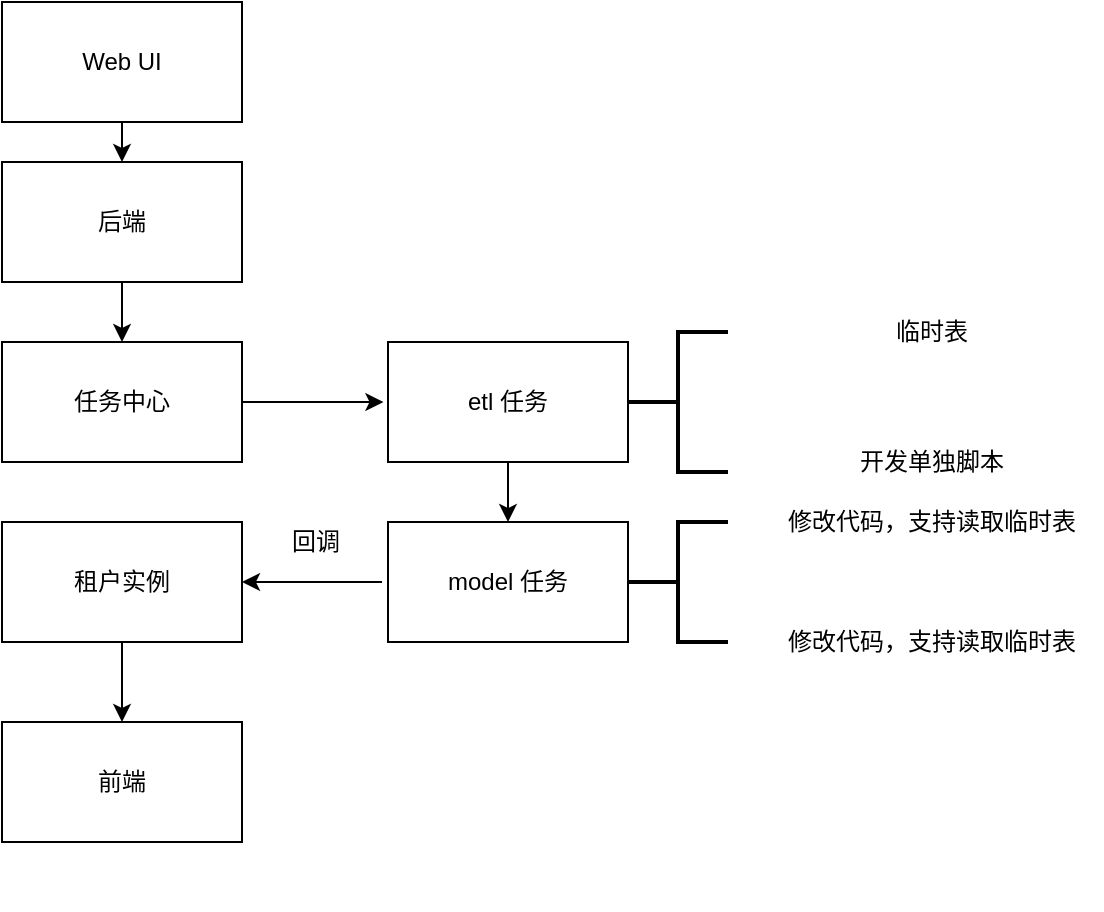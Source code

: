 <mxfile version="12.2.4"><diagram id="vPfJXe4J-cGTHJ7E4RiK"><mxGraphModel dx="876" dy="693" grid="1" gridSize="10" guides="1" tooltips="1" connect="1" arrows="1" fold="1" page="1" pageScale="1" pageWidth="827" pageHeight="1169" math="0" shadow="0"><root><mxCell id="0"/><mxCell id="1" parent="0"/><mxCell id="2" value="Web UI" style="rounded=0;whiteSpace=wrap;html=1;" vertex="1" parent="1"><mxGeometry x="220" y="20" width="120" height="60" as="geometry"/></mxCell><mxCell id="3" value="后端" style="rounded=0;whiteSpace=wrap;html=1;" vertex="1" parent="1"><mxGeometry x="220" y="100" width="120" height="60" as="geometry"/></mxCell><mxCell id="4" value="任务中心" style="rounded=0;whiteSpace=wrap;html=1;" vertex="1" parent="1"><mxGeometry x="220" y="190" width="120" height="60" as="geometry"/></mxCell><mxCell id="5" value="etl 任务" style="rounded=0;whiteSpace=wrap;html=1;" vertex="1" parent="1"><mxGeometry x="413" y="190" width="120" height="60" as="geometry"/></mxCell><mxCell id="6" value="model 任务" style="rounded=0;whiteSpace=wrap;html=1;" vertex="1" parent="1"><mxGeometry x="413" y="280" width="120" height="60" as="geometry"/></mxCell><mxCell id="7" value="租户实例" style="rounded=0;whiteSpace=wrap;html=1;" vertex="1" parent="1"><mxGeometry x="220" y="280" width="120" height="60" as="geometry"/></mxCell><mxCell id="8" value="前端" style="rounded=0;whiteSpace=wrap;html=1;" vertex="1" parent="1"><mxGeometry x="220" y="380" width="120" height="60" as="geometry"/></mxCell><mxCell id="9" value="" style="strokeWidth=2;html=1;shape=mxgraph.flowchart.annotation_2;align=left;labelPosition=right;pointerEvents=1;" vertex="1" parent="1"><mxGeometry x="533" y="185" width="50" height="70" as="geometry"/></mxCell><mxCell id="10" value="临时表" style="text;html=1;strokeColor=none;fillColor=none;align=center;verticalAlign=middle;whiteSpace=wrap;rounded=0;" vertex="1" parent="1"><mxGeometry x="600" y="175" width="170" height="20" as="geometry"/></mxCell><mxCell id="13" value="" style="endArrow=classic;html=1;" edge="1" parent="1" target="7"><mxGeometry width="50" height="50" relative="1" as="geometry"><mxPoint x="410" y="310" as="sourcePoint"/><mxPoint x="460" y="430" as="targetPoint"/></mxGeometry></mxCell><mxCell id="14" value="回调" style="text;html=1;strokeColor=none;fillColor=none;align=center;verticalAlign=middle;whiteSpace=wrap;rounded=0;" vertex="1" parent="1"><mxGeometry x="357" y="280" width="40" height="20" as="geometry"/></mxCell><mxCell id="15" value="" style="endArrow=classic;html=1;entryX=0.5;entryY=0;entryDx=0;entryDy=0;" edge="1" parent="1" source="7" target="8"><mxGeometry width="50" height="50" relative="1" as="geometry"><mxPoint x="220" y="510" as="sourcePoint"/><mxPoint x="270" y="460" as="targetPoint"/></mxGeometry></mxCell><mxCell id="16" value="" style="endArrow=classic;html=1;exitX=0.5;exitY=1;exitDx=0;exitDy=0;" edge="1" parent="1" source="2"><mxGeometry width="50" height="50" relative="1" as="geometry"><mxPoint x="200" y="280" as="sourcePoint"/><mxPoint x="280" y="100" as="targetPoint"/></mxGeometry></mxCell><mxCell id="17" value="" style="endArrow=classic;html=1;exitX=0.5;exitY=1;exitDx=0;exitDy=0;" edge="1" parent="1" source="3" target="4"><mxGeometry width="50" height="50" relative="1" as="geometry"><mxPoint x="130" y="270" as="sourcePoint"/><mxPoint x="180" y="220" as="targetPoint"/></mxGeometry></mxCell><mxCell id="18" value="" style="endArrow=classic;html=1;" edge="1" parent="1" source="4"><mxGeometry width="50" height="50" relative="1" as="geometry"><mxPoint x="340" y="270" as="sourcePoint"/><mxPoint x="410.711" y="220" as="targetPoint"/></mxGeometry></mxCell><mxCell id="19" value="" style="endArrow=classic;html=1;exitX=0.5;exitY=1;exitDx=0;exitDy=0;" edge="1" parent="1" source="5" target="6"><mxGeometry width="50" height="50" relative="1" as="geometry"><mxPoint x="560" y="110" as="sourcePoint"/><mxPoint x="610" y="60" as="targetPoint"/></mxGeometry></mxCell><mxCell id="20" value="" style="text;fillColor=none;align=left;verticalAlign=middle;spacingTop=-1;spacingLeft=4;spacingRight=4;rotatable=0;labelPosition=right;points=[];portConstraint=eastwest;fontSize=12;" vertex="1" parent="1"><mxGeometry x="220" y="460" width="20" height="14" as="geometry"/></mxCell><mxCell id="21" value="" style="strokeWidth=2;html=1;shape=mxgraph.flowchart.annotation_2;align=left;labelPosition=right;pointerEvents=1;" vertex="1" parent="1"><mxGeometry x="533" y="280" width="50" height="60" as="geometry"/></mxCell><mxCell id="22" value="修改代码，支持读取临时表" style="text;html=1;strokeColor=none;fillColor=none;align=center;verticalAlign=middle;whiteSpace=wrap;rounded=0;" vertex="1" parent="1"><mxGeometry x="600" y="270" width="170" height="20" as="geometry"/></mxCell><mxCell id="24" value="开发单独脚本" style="text;html=1;strokeColor=none;fillColor=none;align=center;verticalAlign=middle;whiteSpace=wrap;rounded=0;" vertex="1" parent="1"><mxGeometry x="600" y="240" width="170" height="20" as="geometry"/></mxCell><mxCell id="25" value="修改代码，支持读取临时表" style="text;html=1;strokeColor=none;fillColor=none;align=center;verticalAlign=middle;whiteSpace=wrap;rounded=0;" vertex="1" parent="1"><mxGeometry x="600" y="330" width="170" height="20" as="geometry"/></mxCell></root></mxGraphModel></diagram></mxfile>
